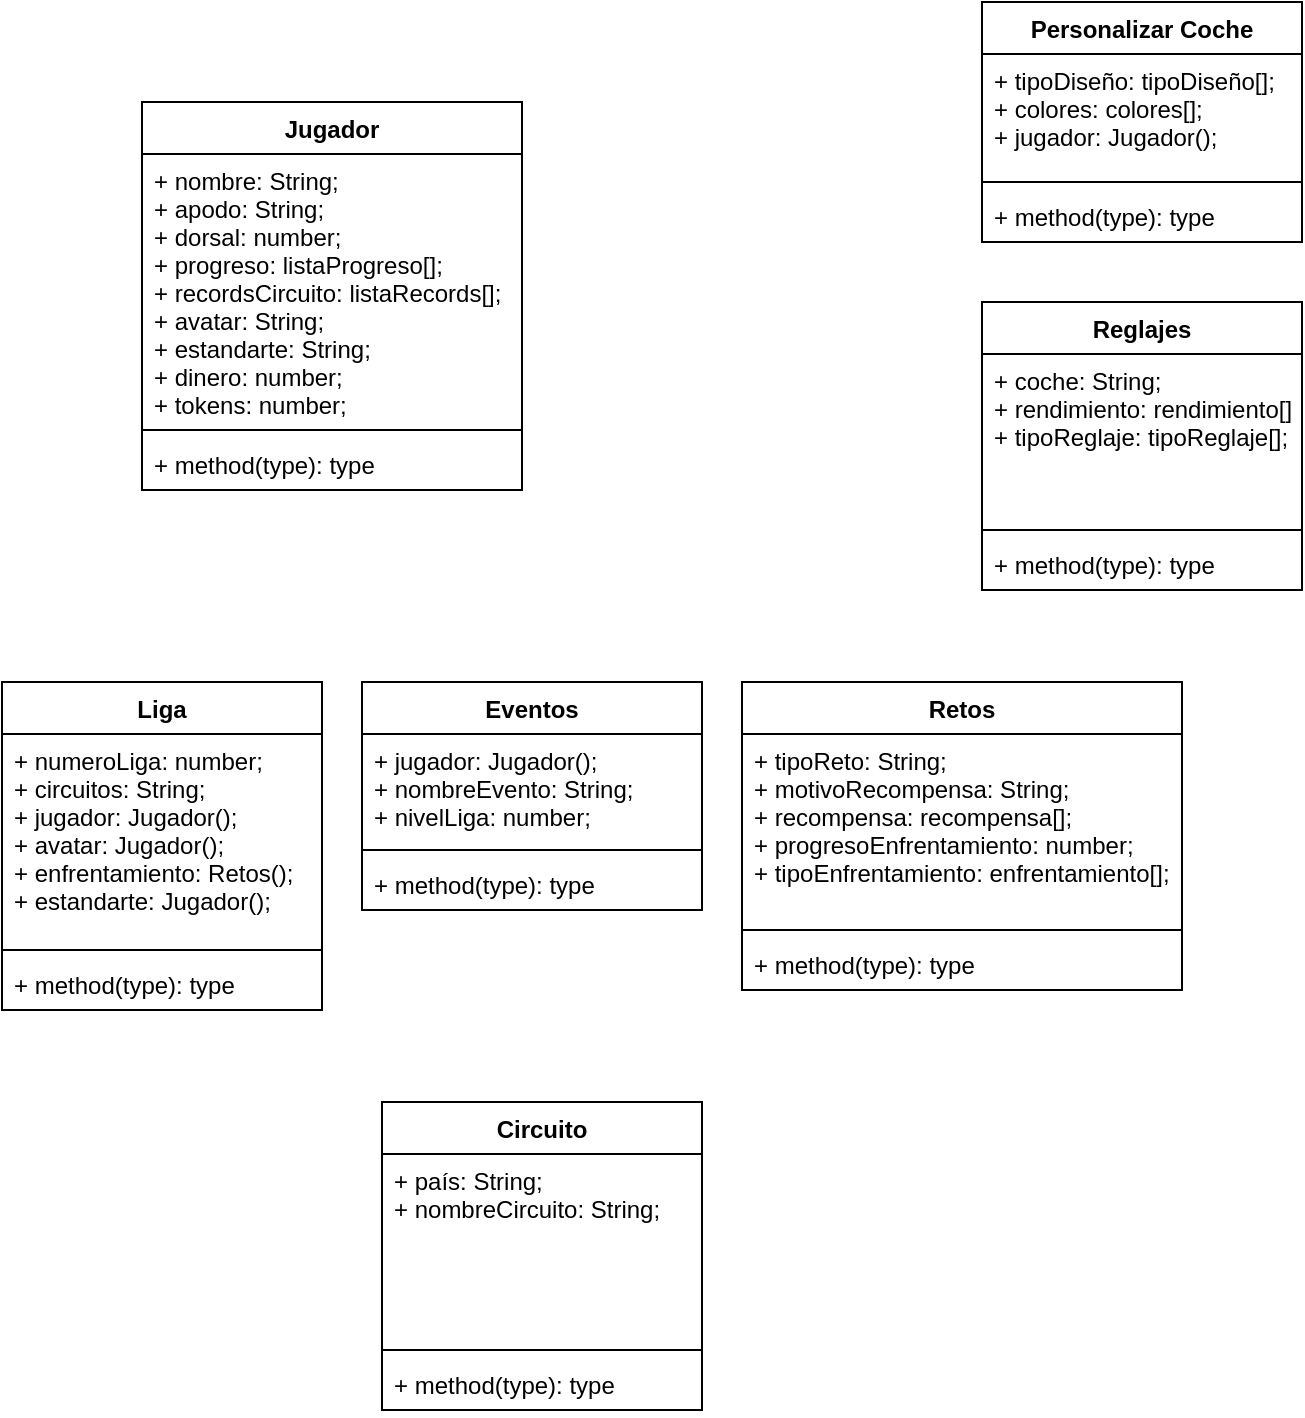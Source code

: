 <mxfile version="15.3.0" type="github">
  <diagram name="Page-1" id="e7e014a7-5840-1c2e-5031-d8a46d1fe8dd">
    <mxGraphModel dx="1157" dy="524" grid="1" gridSize="10" guides="1" tooltips="1" connect="1" arrows="1" fold="1" page="1" pageScale="1" pageWidth="1169" pageHeight="826" background="none" math="0" shadow="0">
      <root>
        <mxCell id="0" />
        <mxCell id="1" parent="0" />
        <mxCell id="8YWajBuPI9rz--gvM3VQ-49" value="Personalizar Coche" style="swimlane;fontStyle=1;align=center;verticalAlign=top;childLayout=stackLayout;horizontal=1;startSize=26;horizontalStack=0;resizeParent=1;resizeParentMax=0;resizeLast=0;collapsible=1;marginBottom=0;" parent="1" vertex="1">
          <mxGeometry x="530" y="20" width="160" height="120" as="geometry" />
        </mxCell>
        <mxCell id="8YWajBuPI9rz--gvM3VQ-50" value="+ tipoDiseño: tipoDiseño[];&#xa;+ colores: colores[];&#xa;+ jugador: Jugador();" style="text;strokeColor=none;fillColor=none;align=left;verticalAlign=top;spacingLeft=4;spacingRight=4;overflow=hidden;rotatable=0;points=[[0,0.5],[1,0.5]];portConstraint=eastwest;" parent="8YWajBuPI9rz--gvM3VQ-49" vertex="1">
          <mxGeometry y="26" width="160" height="60" as="geometry" />
        </mxCell>
        <mxCell id="8YWajBuPI9rz--gvM3VQ-51" value="" style="line;strokeWidth=1;fillColor=none;align=left;verticalAlign=middle;spacingTop=-1;spacingLeft=3;spacingRight=3;rotatable=0;labelPosition=right;points=[];portConstraint=eastwest;" parent="8YWajBuPI9rz--gvM3VQ-49" vertex="1">
          <mxGeometry y="86" width="160" height="8" as="geometry" />
        </mxCell>
        <mxCell id="8YWajBuPI9rz--gvM3VQ-52" value="+ method(type): type" style="text;strokeColor=none;fillColor=none;align=left;verticalAlign=top;spacingLeft=4;spacingRight=4;overflow=hidden;rotatable=0;points=[[0,0.5],[1,0.5]];portConstraint=eastwest;" parent="8YWajBuPI9rz--gvM3VQ-49" vertex="1">
          <mxGeometry y="94" width="160" height="26" as="geometry" />
        </mxCell>
        <mxCell id="8YWajBuPI9rz--gvM3VQ-64" value="Circuito" style="swimlane;fontStyle=1;align=center;verticalAlign=top;childLayout=stackLayout;horizontal=1;startSize=26;horizontalStack=0;resizeParent=1;resizeParentMax=0;resizeLast=0;collapsible=1;marginBottom=0;" parent="1" vertex="1">
          <mxGeometry x="230" y="570" width="160" height="154" as="geometry" />
        </mxCell>
        <mxCell id="8YWajBuPI9rz--gvM3VQ-65" value="+ país: String;&#xa;+ nombreCircuito: String;&#xa;" style="text;strokeColor=none;fillColor=none;align=left;verticalAlign=top;spacingLeft=4;spacingRight=4;overflow=hidden;rotatable=0;points=[[0,0.5],[1,0.5]];portConstraint=eastwest;" parent="8YWajBuPI9rz--gvM3VQ-64" vertex="1">
          <mxGeometry y="26" width="160" height="94" as="geometry" />
        </mxCell>
        <mxCell id="8YWajBuPI9rz--gvM3VQ-66" value="" style="line;strokeWidth=1;fillColor=none;align=left;verticalAlign=middle;spacingTop=-1;spacingLeft=3;spacingRight=3;rotatable=0;labelPosition=right;points=[];portConstraint=eastwest;" parent="8YWajBuPI9rz--gvM3VQ-64" vertex="1">
          <mxGeometry y="120" width="160" height="8" as="geometry" />
        </mxCell>
        <mxCell id="8YWajBuPI9rz--gvM3VQ-67" value="+ method(type): type" style="text;strokeColor=none;fillColor=none;align=left;verticalAlign=top;spacingLeft=4;spacingRight=4;overflow=hidden;rotatable=0;points=[[0,0.5],[1,0.5]];portConstraint=eastwest;" parent="8YWajBuPI9rz--gvM3VQ-64" vertex="1">
          <mxGeometry y="128" width="160" height="26" as="geometry" />
        </mxCell>
        <mxCell id="hy4IQ9TzcBY9Wv0MeT2H-1" value="Jugador" style="swimlane;fontStyle=1;align=center;verticalAlign=top;childLayout=stackLayout;horizontal=1;startSize=26;horizontalStack=0;resizeParent=1;resizeParentMax=0;resizeLast=0;collapsible=1;marginBottom=0;" parent="1" vertex="1">
          <mxGeometry x="110" y="70" width="190" height="194" as="geometry" />
        </mxCell>
        <mxCell id="hy4IQ9TzcBY9Wv0MeT2H-2" value="+ nombre: String; &#xa;+ apodo: String;&#xa;+ dorsal: number;&#xa;+ progreso: listaProgreso[];&#xa;+ recordsCircuito: listaRecords[];&#xa;+ avatar: String;&#xa;+ estandarte: String;&#xa;+ dinero: number;&#xa;+ tokens: number;" style="text;strokeColor=none;fillColor=none;align=left;verticalAlign=top;spacingLeft=4;spacingRight=4;overflow=hidden;rotatable=0;points=[[0,0.5],[1,0.5]];portConstraint=eastwest;" parent="hy4IQ9TzcBY9Wv0MeT2H-1" vertex="1">
          <mxGeometry y="26" width="190" height="134" as="geometry" />
        </mxCell>
        <mxCell id="hy4IQ9TzcBY9Wv0MeT2H-3" value="" style="line;strokeWidth=1;fillColor=none;align=left;verticalAlign=middle;spacingTop=-1;spacingLeft=3;spacingRight=3;rotatable=0;labelPosition=right;points=[];portConstraint=eastwest;" parent="hy4IQ9TzcBY9Wv0MeT2H-1" vertex="1">
          <mxGeometry y="160" width="190" height="8" as="geometry" />
        </mxCell>
        <mxCell id="hy4IQ9TzcBY9Wv0MeT2H-4" value="+ method(type): type" style="text;strokeColor=none;fillColor=none;align=left;verticalAlign=top;spacingLeft=4;spacingRight=4;overflow=hidden;rotatable=0;points=[[0,0.5],[1,0.5]];portConstraint=eastwest;" parent="hy4IQ9TzcBY9Wv0MeT2H-1" vertex="1">
          <mxGeometry y="168" width="190" height="26" as="geometry" />
        </mxCell>
        <mxCell id="hy4IQ9TzcBY9Wv0MeT2H-5" value="Eventos" style="swimlane;fontStyle=1;align=center;verticalAlign=top;childLayout=stackLayout;horizontal=1;startSize=26;horizontalStack=0;resizeParent=1;resizeParentMax=0;resizeLast=0;collapsible=1;marginBottom=0;" parent="1" vertex="1">
          <mxGeometry x="220" y="360" width="170" height="114" as="geometry" />
        </mxCell>
        <mxCell id="hy4IQ9TzcBY9Wv0MeT2H-6" value="+ jugador: Jugador();&#xa;+ nombreEvento: String;&#xa;+ nivelLiga: number; " style="text;strokeColor=none;fillColor=none;align=left;verticalAlign=top;spacingLeft=4;spacingRight=4;overflow=hidden;rotatable=0;points=[[0,0.5],[1,0.5]];portConstraint=eastwest;" parent="hy4IQ9TzcBY9Wv0MeT2H-5" vertex="1">
          <mxGeometry y="26" width="170" height="54" as="geometry" />
        </mxCell>
        <mxCell id="hy4IQ9TzcBY9Wv0MeT2H-7" value="" style="line;strokeWidth=1;fillColor=none;align=left;verticalAlign=middle;spacingTop=-1;spacingLeft=3;spacingRight=3;rotatable=0;labelPosition=right;points=[];portConstraint=eastwest;" parent="hy4IQ9TzcBY9Wv0MeT2H-5" vertex="1">
          <mxGeometry y="80" width="170" height="8" as="geometry" />
        </mxCell>
        <mxCell id="hy4IQ9TzcBY9Wv0MeT2H-8" value="+ method(type): type" style="text;strokeColor=none;fillColor=none;align=left;verticalAlign=top;spacingLeft=4;spacingRight=4;overflow=hidden;rotatable=0;points=[[0,0.5],[1,0.5]];portConstraint=eastwest;" parent="hy4IQ9TzcBY9Wv0MeT2H-5" vertex="1">
          <mxGeometry y="88" width="170" height="26" as="geometry" />
        </mxCell>
        <mxCell id="hy4IQ9TzcBY9Wv0MeT2H-9" value="Retos" style="swimlane;fontStyle=1;align=center;verticalAlign=top;childLayout=stackLayout;horizontal=1;startSize=26;horizontalStack=0;resizeParent=1;resizeParentMax=0;resizeLast=0;collapsible=1;marginBottom=0;" parent="1" vertex="1">
          <mxGeometry x="410" y="360" width="220" height="154" as="geometry" />
        </mxCell>
        <mxCell id="hy4IQ9TzcBY9Wv0MeT2H-10" value="+ tipoReto: String;&#xa;+ motivoRecompensa: String;&#xa;+ recompensa: recompensa[];&#xa;+ progresoEnfrentamiento: number;&#xa;+ tipoEnfrentamiento: enfrentamiento[];" style="text;strokeColor=none;fillColor=none;align=left;verticalAlign=top;spacingLeft=4;spacingRight=4;overflow=hidden;rotatable=0;points=[[0,0.5],[1,0.5]];portConstraint=eastwest;" parent="hy4IQ9TzcBY9Wv0MeT2H-9" vertex="1">
          <mxGeometry y="26" width="220" height="94" as="geometry" />
        </mxCell>
        <mxCell id="hy4IQ9TzcBY9Wv0MeT2H-11" value="" style="line;strokeWidth=1;fillColor=none;align=left;verticalAlign=middle;spacingTop=-1;spacingLeft=3;spacingRight=3;rotatable=0;labelPosition=right;points=[];portConstraint=eastwest;" parent="hy4IQ9TzcBY9Wv0MeT2H-9" vertex="1">
          <mxGeometry y="120" width="220" height="8" as="geometry" />
        </mxCell>
        <mxCell id="hy4IQ9TzcBY9Wv0MeT2H-12" value="+ method(type): type" style="text;strokeColor=none;fillColor=none;align=left;verticalAlign=top;spacingLeft=4;spacingRight=4;overflow=hidden;rotatable=0;points=[[0,0.5],[1,0.5]];portConstraint=eastwest;" parent="hy4IQ9TzcBY9Wv0MeT2H-9" vertex="1">
          <mxGeometry y="128" width="220" height="26" as="geometry" />
        </mxCell>
        <mxCell id="hy4IQ9TzcBY9Wv0MeT2H-13" value="Liga" style="swimlane;fontStyle=1;align=center;verticalAlign=top;childLayout=stackLayout;horizontal=1;startSize=26;horizontalStack=0;resizeParent=1;resizeParentMax=0;resizeLast=0;collapsible=1;marginBottom=0;" parent="1" vertex="1">
          <mxGeometry x="40" y="360" width="160" height="164" as="geometry" />
        </mxCell>
        <mxCell id="hy4IQ9TzcBY9Wv0MeT2H-14" value="+ numeroLiga: number;&#xa;+ circuitos: String;&#xa;+ jugador: Jugador();&#xa;+ avatar: Jugador();&#xa;+ enfrentamiento: Retos();&#xa;+ estandarte: Jugador();" style="text;strokeColor=none;fillColor=none;align=left;verticalAlign=top;spacingLeft=4;spacingRight=4;overflow=hidden;rotatable=0;points=[[0,0.5],[1,0.5]];portConstraint=eastwest;" parent="hy4IQ9TzcBY9Wv0MeT2H-13" vertex="1">
          <mxGeometry y="26" width="160" height="104" as="geometry" />
        </mxCell>
        <mxCell id="hy4IQ9TzcBY9Wv0MeT2H-15" value="" style="line;strokeWidth=1;fillColor=none;align=left;verticalAlign=middle;spacingTop=-1;spacingLeft=3;spacingRight=3;rotatable=0;labelPosition=right;points=[];portConstraint=eastwest;" parent="hy4IQ9TzcBY9Wv0MeT2H-13" vertex="1">
          <mxGeometry y="130" width="160" height="8" as="geometry" />
        </mxCell>
        <mxCell id="hy4IQ9TzcBY9Wv0MeT2H-16" value="+ method(type): type" style="text;strokeColor=none;fillColor=none;align=left;verticalAlign=top;spacingLeft=4;spacingRight=4;overflow=hidden;rotatable=0;points=[[0,0.5],[1,0.5]];portConstraint=eastwest;" parent="hy4IQ9TzcBY9Wv0MeT2H-13" vertex="1">
          <mxGeometry y="138" width="160" height="26" as="geometry" />
        </mxCell>
        <mxCell id="hy4IQ9TzcBY9Wv0MeT2H-17" value="Reglajes" style="swimlane;fontStyle=1;align=center;verticalAlign=top;childLayout=stackLayout;horizontal=1;startSize=26;horizontalStack=0;resizeParent=1;resizeParentMax=0;resizeLast=0;collapsible=1;marginBottom=0;" parent="1" vertex="1">
          <mxGeometry x="530" y="170" width="160" height="144" as="geometry" />
        </mxCell>
        <mxCell id="hy4IQ9TzcBY9Wv0MeT2H-18" value="+ coche: String;&#xa;+ rendimiento: rendimiento[];&#xa;+ tipoReglaje: tipoReglaje[];&#xa;" style="text;strokeColor=none;fillColor=none;align=left;verticalAlign=top;spacingLeft=4;spacingRight=4;overflow=hidden;rotatable=0;points=[[0,0.5],[1,0.5]];portConstraint=eastwest;" parent="hy4IQ9TzcBY9Wv0MeT2H-17" vertex="1">
          <mxGeometry y="26" width="160" height="84" as="geometry" />
        </mxCell>
        <mxCell id="hy4IQ9TzcBY9Wv0MeT2H-19" value="" style="line;strokeWidth=1;fillColor=none;align=left;verticalAlign=middle;spacingTop=-1;spacingLeft=3;spacingRight=3;rotatable=0;labelPosition=right;points=[];portConstraint=eastwest;" parent="hy4IQ9TzcBY9Wv0MeT2H-17" vertex="1">
          <mxGeometry y="110" width="160" height="8" as="geometry" />
        </mxCell>
        <mxCell id="hy4IQ9TzcBY9Wv0MeT2H-20" value="+ method(type): type" style="text;strokeColor=none;fillColor=none;align=left;verticalAlign=top;spacingLeft=4;spacingRight=4;overflow=hidden;rotatable=0;points=[[0,0.5],[1,0.5]];portConstraint=eastwest;" parent="hy4IQ9TzcBY9Wv0MeT2H-17" vertex="1">
          <mxGeometry y="118" width="160" height="26" as="geometry" />
        </mxCell>
      </root>
    </mxGraphModel>
  </diagram>
</mxfile>

